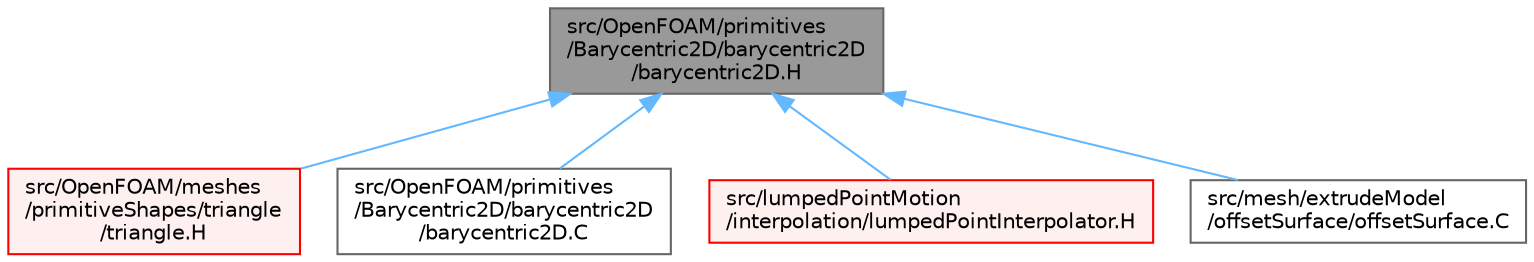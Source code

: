 digraph "src/OpenFOAM/primitives/Barycentric2D/barycentric2D/barycentric2D.H"
{
 // LATEX_PDF_SIZE
  bgcolor="transparent";
  edge [fontname=Helvetica,fontsize=10,labelfontname=Helvetica,labelfontsize=10];
  node [fontname=Helvetica,fontsize=10,shape=box,height=0.2,width=0.4];
  Node1 [id="Node000001",label="src/OpenFOAM/primitives\l/Barycentric2D/barycentric2D\l/barycentric2D.H",height=0.2,width=0.4,color="gray40", fillcolor="grey60", style="filled", fontcolor="black",tooltip=" "];
  Node1 -> Node2 [id="edge1_Node000001_Node000002",dir="back",color="steelblue1",style="solid",tooltip=" "];
  Node2 [id="Node000002",label="src/OpenFOAM/meshes\l/primitiveShapes/triangle\l/triangle.H",height=0.2,width=0.4,color="red", fillcolor="#FFF0F0", style="filled",URL="$triangle_8H.html",tooltip=" "];
  Node1 -> Node904 [id="edge2_Node000001_Node000904",dir="back",color="steelblue1",style="solid",tooltip=" "];
  Node904 [id="Node000904",label="src/OpenFOAM/primitives\l/Barycentric2D/barycentric2D\l/barycentric2D.C",height=0.2,width=0.4,color="grey40", fillcolor="white", style="filled",URL="$barycentric2D_8C.html",tooltip=" "];
  Node1 -> Node601 [id="edge3_Node000001_Node000601",dir="back",color="steelblue1",style="solid",tooltip=" "];
  Node601 [id="Node000601",label="src/lumpedPointMotion\l/interpolation/lumpedPointInterpolator.H",height=0.2,width=0.4,color="red", fillcolor="#FFF0F0", style="filled",URL="$lumpedPointInterpolator_8H.html",tooltip=" "];
  Node1 -> Node228 [id="edge4_Node000001_Node000228",dir="back",color="steelblue1",style="solid",tooltip=" "];
  Node228 [id="Node000228",label="src/mesh/extrudeModel\l/offsetSurface/offsetSurface.C",height=0.2,width=0.4,color="grey40", fillcolor="white", style="filled",URL="$offsetSurface_8C.html",tooltip=" "];
}
